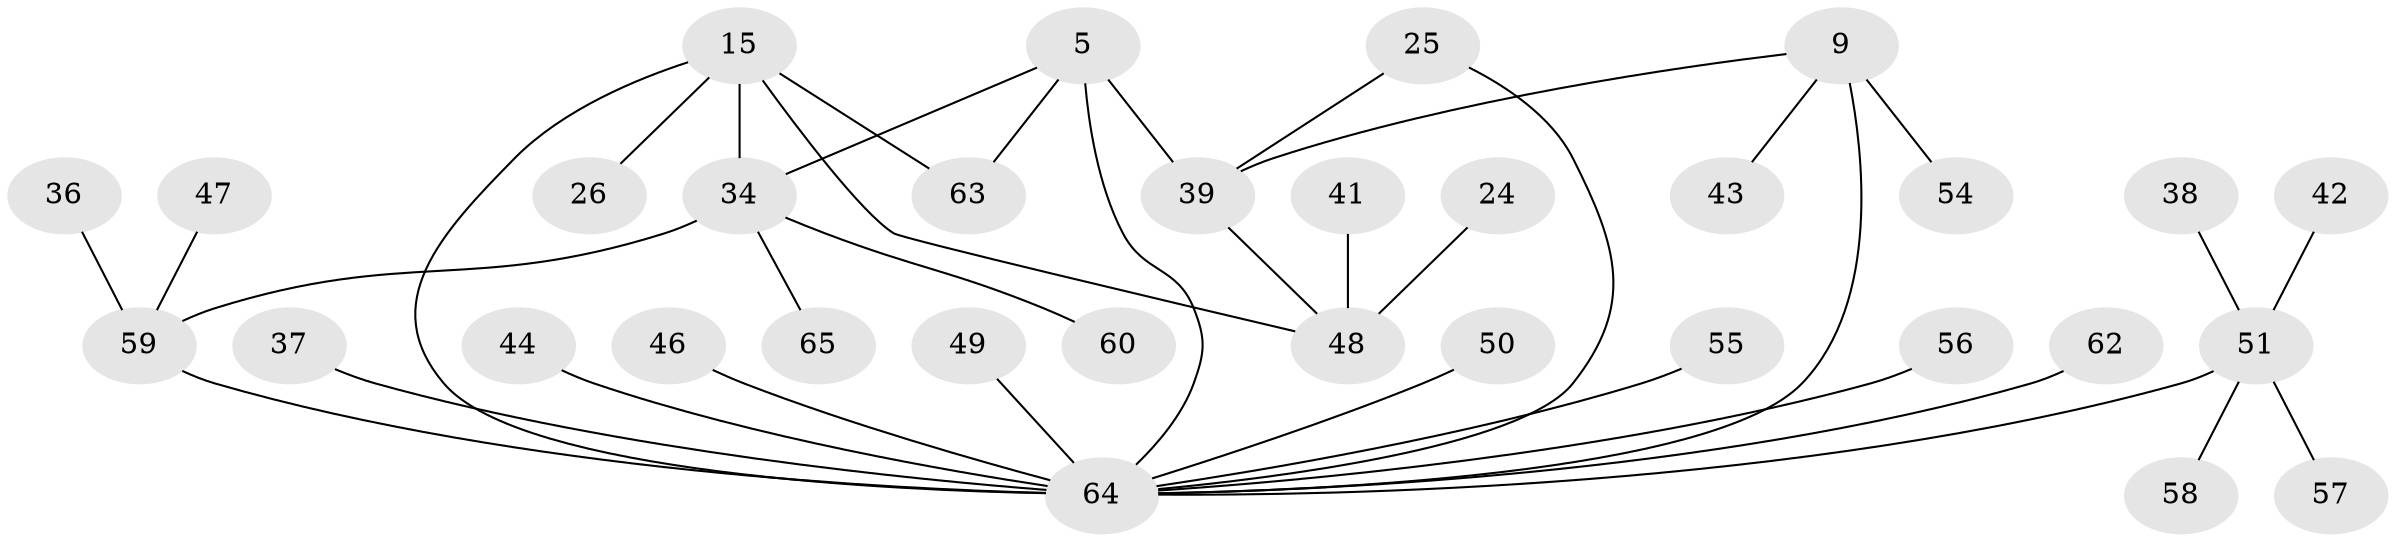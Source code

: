 // original degree distribution, {10: 0.015384615384615385, 4: 0.046153846153846156, 7: 0.03076923076923077, 3: 0.07692307692307693, 6: 0.046153846153846156, 2: 0.2153846153846154, 11: 0.015384615384615385, 5: 0.06153846153846154, 1: 0.49230769230769234}
// Generated by graph-tools (version 1.1) at 2025/59/03/04/25 21:59:10]
// undirected, 32 vertices, 37 edges
graph export_dot {
graph [start="1"]
  node [color=gray90,style=filled];
  5 [super="+4"];
  9 [super="+7"];
  15 [super="+13"];
  24;
  25;
  26;
  34 [super="+22+12"];
  36;
  37;
  38;
  39 [super="+6"];
  41;
  42;
  43;
  44;
  46;
  47;
  48 [super="+16"];
  49;
  50;
  51 [super="+45+32"];
  54;
  55 [super="+30"];
  56 [super="+23"];
  57;
  58;
  59 [super="+35+10"];
  60;
  62;
  63;
  64 [super="+28+29+8"];
  65 [super="+53+61"];
  5 -- 63;
  5 -- 34;
  5 -- 64;
  5 -- 39 [weight=2];
  9 -- 43;
  9 -- 54;
  9 -- 64 [weight=2];
  9 -- 39;
  15 -- 26;
  15 -- 34 [weight=2];
  15 -- 63;
  15 -- 64 [weight=3];
  15 -- 48 [weight=2];
  24 -- 48;
  25 -- 64;
  25 -- 39;
  34 -- 60;
  34 -- 65;
  34 -- 59 [weight=2];
  36 -- 59;
  37 -- 64;
  38 -- 51;
  39 -- 48;
  41 -- 48;
  42 -- 51;
  44 -- 64;
  46 -- 64;
  47 -- 59;
  49 -- 64;
  50 -- 64;
  51 -- 64 [weight=2];
  51 -- 58;
  51 -- 57;
  55 -- 64;
  56 -- 64;
  59 -- 64 [weight=3];
  62 -- 64;
}
